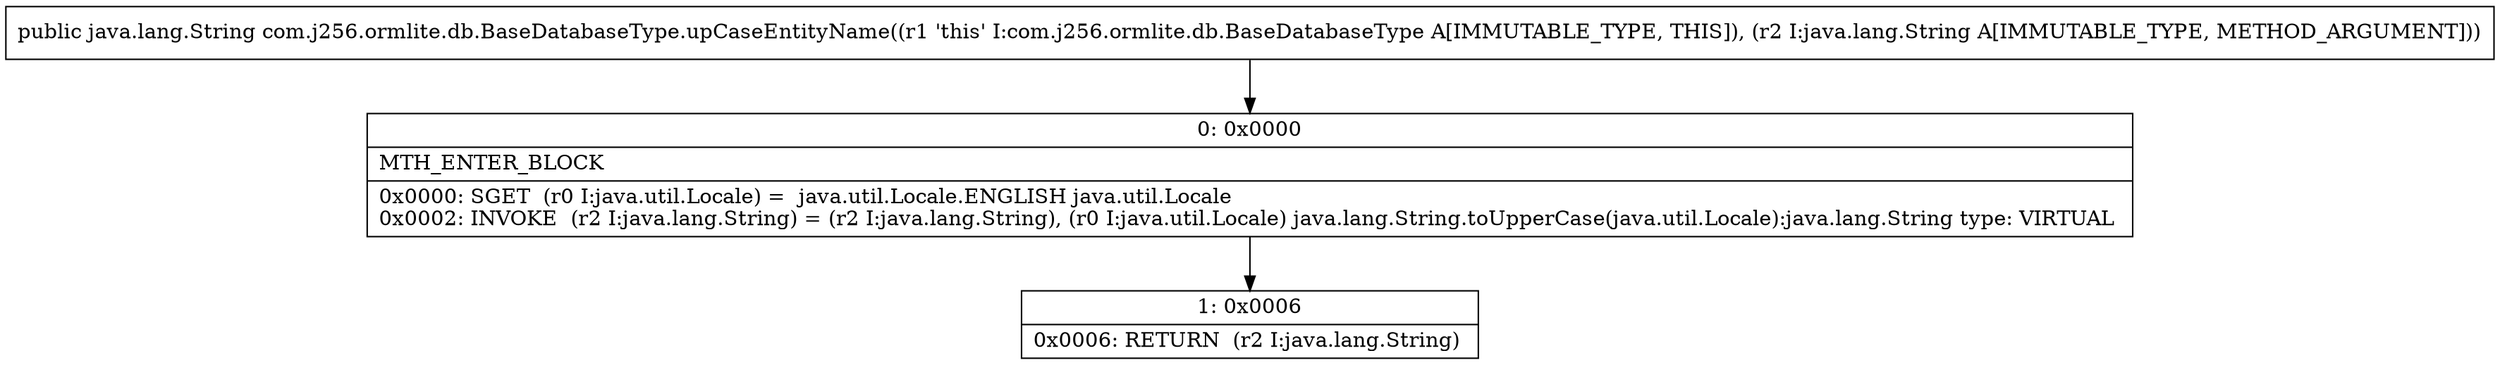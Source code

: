 digraph "CFG forcom.j256.ormlite.db.BaseDatabaseType.upCaseEntityName(Ljava\/lang\/String;)Ljava\/lang\/String;" {
Node_0 [shape=record,label="{0\:\ 0x0000|MTH_ENTER_BLOCK\l|0x0000: SGET  (r0 I:java.util.Locale) =  java.util.Locale.ENGLISH java.util.Locale \l0x0002: INVOKE  (r2 I:java.lang.String) = (r2 I:java.lang.String), (r0 I:java.util.Locale) java.lang.String.toUpperCase(java.util.Locale):java.lang.String type: VIRTUAL \l}"];
Node_1 [shape=record,label="{1\:\ 0x0006|0x0006: RETURN  (r2 I:java.lang.String) \l}"];
MethodNode[shape=record,label="{public java.lang.String com.j256.ormlite.db.BaseDatabaseType.upCaseEntityName((r1 'this' I:com.j256.ormlite.db.BaseDatabaseType A[IMMUTABLE_TYPE, THIS]), (r2 I:java.lang.String A[IMMUTABLE_TYPE, METHOD_ARGUMENT])) }"];
MethodNode -> Node_0;
Node_0 -> Node_1;
}

